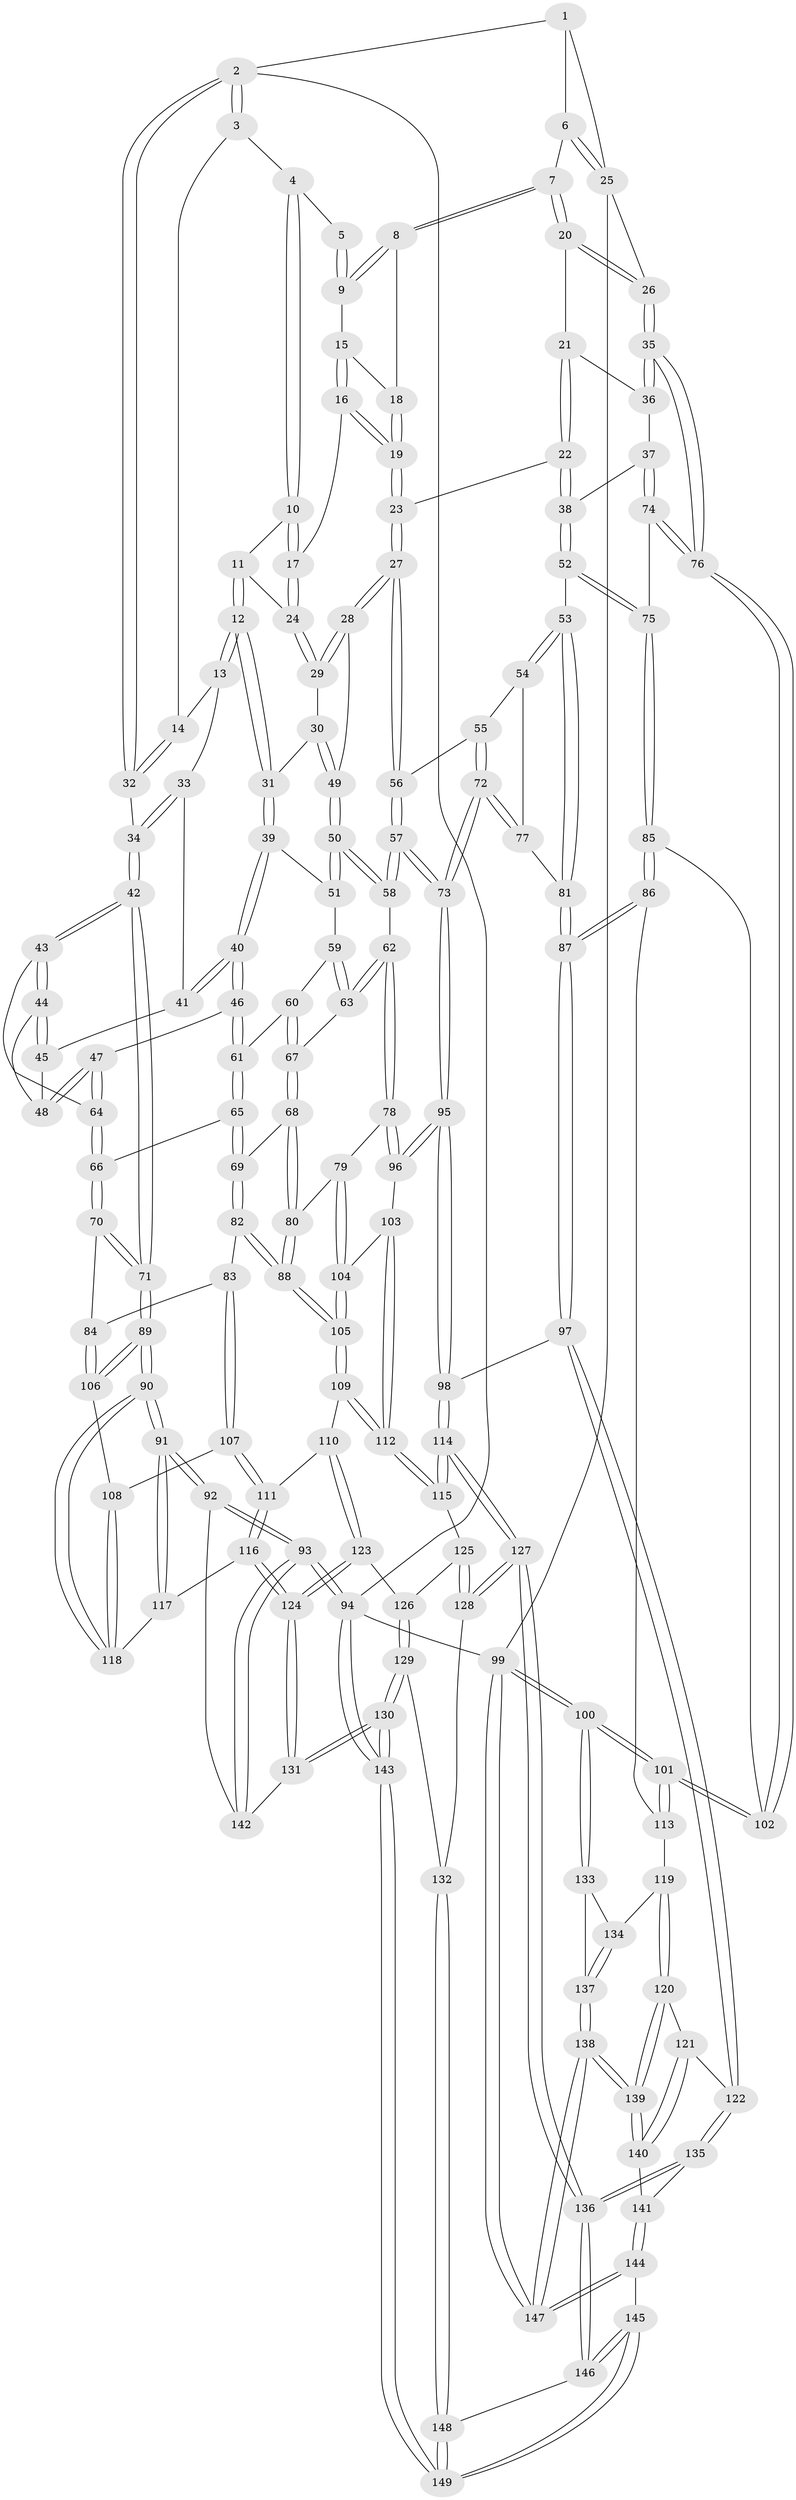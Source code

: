 // Generated by graph-tools (version 1.1) at 2025/11/02/27/25 16:11:51]
// undirected, 149 vertices, 369 edges
graph export_dot {
graph [start="1"]
  node [color=gray90,style=filled];
  1 [pos="+0.8482637166713803+0"];
  2 [pos="+0+0"];
  3 [pos="+0.2514967993951774+0"];
  4 [pos="+0.5495188549743967+0"];
  5 [pos="+0.5568106719076367+0"];
  6 [pos="+0.8353937751640739+0.10738970741635008"];
  7 [pos="+0.8288536863552005+0.12036061697082018"];
  8 [pos="+0.7408433342124845+0.10900741637718539"];
  9 [pos="+0.588756133070323+0"];
  10 [pos="+0.5139236334458503+0"];
  11 [pos="+0.4339773242635558+0.1283447893997058"];
  12 [pos="+0.33253607751510006+0.16037322290977887"];
  13 [pos="+0.26527998653862384+0.12552389343653564"];
  14 [pos="+0.262023331632566+0.1147338510986686"];
  15 [pos="+0.6202772521438182+0.10540725982278391"];
  16 [pos="+0.5677318460832782+0.17563997465571338"];
  17 [pos="+0.5602530843407887+0.1762377394149144"];
  18 [pos="+0.7130984738416343+0.11723582414628174"];
  19 [pos="+0.6409143941036529+0.2262656517712253"];
  20 [pos="+0.8310319155784094+0.1380607765107968"];
  21 [pos="+0.8266992903458226+0.16045661448400483"];
  22 [pos="+0.7522094699614409+0.26770750203349636"];
  23 [pos="+0.6796507358056023+0.2838501176457548"];
  24 [pos="+0.542800064551729+0.1820280097828429"];
  25 [pos="+1+0.031189814739258484"];
  26 [pos="+1+0.30550419304099563"];
  27 [pos="+0.6265009515691082+0.3719101221577136"];
  28 [pos="+0.5145263969986175+0.3282668970245421"];
  29 [pos="+0.5376689654887121+0.19488502774042957"];
  30 [pos="+0.39959419055743867+0.2706918506632118"];
  31 [pos="+0.367218699856612+0.2542849927761874"];
  32 [pos="+0+0.00230583897091192"];
  33 [pos="+0.22079577862462055+0.17400805892875296"];
  34 [pos="+0+0.0933423595084739"];
  35 [pos="+1+0.30874292791371"];
  36 [pos="+0.8667279912627709+0.2202280211279953"];
  37 [pos="+0.9457761108200119+0.3778760994502353"];
  38 [pos="+0.812315825555542+0.34800723230806674"];
  39 [pos="+0.31624234406879315+0.35099226147690615"];
  40 [pos="+0.2616391690917408+0.36214244778406146"];
  41 [pos="+0.21338928263194631+0.1868964574235801"];
  42 [pos="+0+0.32243722768676597"];
  43 [pos="+0+0.3146446034570187"];
  44 [pos="+0.02227034169876203+0.30470475253933144"];
  45 [pos="+0.15070767776305413+0.24754953375927624"];
  46 [pos="+0.2390260100244475+0.3789608124387707"];
  47 [pos="+0.22414499371662455+0.3765601231913336"];
  48 [pos="+0.202756071642394+0.3484806927427955"];
  49 [pos="+0.48073634446157637+0.3372074760823246"];
  50 [pos="+0.44220134152666113+0.40937641665103686"];
  51 [pos="+0.33719171548984617+0.3753419093343508"];
  52 [pos="+0.7373068497887777+0.4530037414998626"];
  53 [pos="+0.6994507341872491+0.43907838729192533"];
  54 [pos="+0.6709652694026762+0.42335016539662573"];
  55 [pos="+0.629181976512451+0.3832298489509585"];
  56 [pos="+0.6290952370166222+0.383088138567146"];
  57 [pos="+0.4706371792768691+0.4966237692491024"];
  58 [pos="+0.44734280679455674+0.4740229870199904"];
  59 [pos="+0.33587044157214535+0.40581790307236687"];
  60 [pos="+0.2953776470597344+0.45163565762605085"];
  61 [pos="+0.2444084553477021+0.41898001074433444"];
  62 [pos="+0.3762398201688178+0.48936775224407125"];
  63 [pos="+0.35304893908579427+0.47458214497446805"];
  64 [pos="+0.14908005847826458+0.4018948657307456"];
  65 [pos="+0.2236468953280232+0.48363927633222775"];
  66 [pos="+0.14556360888385764+0.47979013491068206"];
  67 [pos="+0.30930718503865245+0.4733406400123685"];
  68 [pos="+0.2764441505665839+0.5105639165573603"];
  69 [pos="+0.23387044217112454+0.5009405404010273"];
  70 [pos="+0.08147053733881916+0.5412681874958507"];
  71 [pos="+0+0.3769713483175729"];
  72 [pos="+0.5592993473840447+0.5619319718642416"];
  73 [pos="+0.5232721390038271+0.6197543661654731"];
  74 [pos="+0.9917431021195018+0.40708686726242393"];
  75 [pos="+0.795546634279694+0.5290421462276327"];
  76 [pos="+1+0.4204822668636569"];
  77 [pos="+0.6414346415488128+0.4968073949547429"];
  78 [pos="+0.3421514690714209+0.5503065788465202"];
  79 [pos="+0.31449655277647137+0.56434936431325"];
  80 [pos="+0.3136675072995038+0.5643737504244393"];
  81 [pos="+0.658990758847383+0.5565636127915363"];
  82 [pos="+0.19235791361927743+0.6183803382188073"];
  83 [pos="+0.14130688331120903+0.6159895583538442"];
  84 [pos="+0.10690721487645198+0.5885353585310932"];
  85 [pos="+0.7803151501741293+0.6282551152116265"];
  86 [pos="+0.7764544247339004+0.6387440842149961"];
  87 [pos="+0.6560481996524695+0.6689554484739362"];
  88 [pos="+0.22892105534034107+0.6362184716988623"];
  89 [pos="+0+0.7280707652845907"];
  90 [pos="+0+0.7543291565772169"];
  91 [pos="+0+0.7683251831017792"];
  92 [pos="+0+0.866360814498594"];
  93 [pos="+0+1"];
  94 [pos="+0+1"];
  95 [pos="+0.5264184883466904+0.6486476562716261"];
  96 [pos="+0.5026117835844625+0.6481416998647875"];
  97 [pos="+0.5964466781061021+0.6948783109097126"];
  98 [pos="+0.5535630356397455+0.6789084110562104"];
  99 [pos="+1+1"];
  100 [pos="+1+0.8057655896998546"];
  101 [pos="+1+0.716695629747662"];
  102 [pos="+1+0.501782823442824"];
  103 [pos="+0.44664624137101167+0.6576716805631819"];
  104 [pos="+0.35588222712558953+0.6312954895060845"];
  105 [pos="+0.2579435323226363+0.6819890220274012"];
  106 [pos="+0+0.7078874819760413"];
  107 [pos="+0.11128962584421996+0.7215774508601515"];
  108 [pos="+0.0661623797691604+0.7434028211732445"];
  109 [pos="+0.2747863492771572+0.7396585671042083"];
  110 [pos="+0.17114707637666376+0.7661614253953605"];
  111 [pos="+0.1519786035684079+0.7574048223026739"];
  112 [pos="+0.285648869017204+0.7503152153129622"];
  113 [pos="+0.8329646464217556+0.6945771485250335"];
  114 [pos="+0.4430372116853434+0.8060737961254922"];
  115 [pos="+0.2897487871385701+0.7619024730128048"];
  116 [pos="+0.0797797702577181+0.855727405434893"];
  117 [pos="+0.07077756147522295+0.8442319659701948"];
  118 [pos="+0.06709797465203379+0.7974018496141864"];
  119 [pos="+0.8301264504594936+0.7902290027051168"];
  120 [pos="+0.7954549826734707+0.8222575639866256"];
  121 [pos="+0.6589484525541278+0.7881483414722998"];
  122 [pos="+0.6085736624041157+0.7377272484059163"];
  123 [pos="+0.16711555509269968+0.8244192735803597"];
  124 [pos="+0.08633982175026644+0.8686729656202838"];
  125 [pos="+0.2888306149447438+0.7691505508353883"];
  126 [pos="+0.1884344778228638+0.8387326480610223"];
  127 [pos="+0.4262489971428091+0.9229922856129592"];
  128 [pos="+0.29418144956517817+0.8824236062058526"];
  129 [pos="+0.219372774380258+0.9055044557875859"];
  130 [pos="+0.12378164823905481+0.9482405201784797"];
  131 [pos="+0.0870545569072333+0.882101347592341"];
  132 [pos="+0.2636358547152173+0.9067280204407713"];
  133 [pos="+0.932174138840871+0.8372118670468293"];
  134 [pos="+0.8540288385874941+0.8139697298307936"];
  135 [pos="+0.582395581394871+0.8730961451144362"];
  136 [pos="+0.44535474114792517+0.9551929399789519"];
  137 [pos="+0.8645060390845234+0.9347142864094331"];
  138 [pos="+0.8385993401117189+1"];
  139 [pos="+0.7548102213448086+0.9248859608068635"];
  140 [pos="+0.7252268756166242+0.9098513487631132"];
  141 [pos="+0.6247913146176178+0.9289292215248094"];
  142 [pos="+0.04894560202670844+0.8942973365918827"];
  143 [pos="+0.046811711597131905+1"];
  144 [pos="+0.567348459076239+1"];
  145 [pos="+0.47114798946521164+1"];
  146 [pos="+0.45936148295258067+1"];
  147 [pos="+0.9365419368209428+1"];
  148 [pos="+0.265305984956172+0.9252087741822941"];
  149 [pos="+0.2256047492044259+1"];
  1 -- 2;
  1 -- 6;
  1 -- 25;
  2 -- 3;
  2 -- 3;
  2 -- 32;
  2 -- 32;
  2 -- 94;
  3 -- 4;
  3 -- 14;
  4 -- 5;
  4 -- 10;
  4 -- 10;
  5 -- 9;
  5 -- 9;
  6 -- 7;
  6 -- 25;
  6 -- 25;
  7 -- 8;
  7 -- 8;
  7 -- 20;
  7 -- 20;
  8 -- 9;
  8 -- 9;
  8 -- 18;
  9 -- 15;
  10 -- 11;
  10 -- 17;
  10 -- 17;
  11 -- 12;
  11 -- 12;
  11 -- 24;
  12 -- 13;
  12 -- 13;
  12 -- 31;
  12 -- 31;
  13 -- 14;
  13 -- 33;
  14 -- 32;
  14 -- 32;
  15 -- 16;
  15 -- 16;
  15 -- 18;
  16 -- 17;
  16 -- 19;
  16 -- 19;
  17 -- 24;
  17 -- 24;
  18 -- 19;
  18 -- 19;
  19 -- 23;
  19 -- 23;
  20 -- 21;
  20 -- 26;
  20 -- 26;
  21 -- 22;
  21 -- 22;
  21 -- 36;
  22 -- 23;
  22 -- 38;
  22 -- 38;
  23 -- 27;
  23 -- 27;
  24 -- 29;
  24 -- 29;
  25 -- 26;
  25 -- 99;
  26 -- 35;
  26 -- 35;
  27 -- 28;
  27 -- 28;
  27 -- 56;
  27 -- 56;
  28 -- 29;
  28 -- 29;
  28 -- 49;
  29 -- 30;
  30 -- 31;
  30 -- 49;
  30 -- 49;
  31 -- 39;
  31 -- 39;
  32 -- 34;
  33 -- 34;
  33 -- 34;
  33 -- 41;
  34 -- 42;
  34 -- 42;
  35 -- 36;
  35 -- 36;
  35 -- 76;
  35 -- 76;
  36 -- 37;
  37 -- 38;
  37 -- 74;
  37 -- 74;
  38 -- 52;
  38 -- 52;
  39 -- 40;
  39 -- 40;
  39 -- 51;
  40 -- 41;
  40 -- 41;
  40 -- 46;
  40 -- 46;
  41 -- 45;
  42 -- 43;
  42 -- 43;
  42 -- 71;
  42 -- 71;
  43 -- 44;
  43 -- 44;
  43 -- 64;
  44 -- 45;
  44 -- 45;
  44 -- 48;
  45 -- 48;
  46 -- 47;
  46 -- 61;
  46 -- 61;
  47 -- 48;
  47 -- 48;
  47 -- 64;
  47 -- 64;
  49 -- 50;
  49 -- 50;
  50 -- 51;
  50 -- 51;
  50 -- 58;
  50 -- 58;
  51 -- 59;
  52 -- 53;
  52 -- 75;
  52 -- 75;
  53 -- 54;
  53 -- 54;
  53 -- 81;
  53 -- 81;
  54 -- 55;
  54 -- 77;
  55 -- 56;
  55 -- 72;
  55 -- 72;
  56 -- 57;
  56 -- 57;
  57 -- 58;
  57 -- 58;
  57 -- 73;
  57 -- 73;
  58 -- 62;
  59 -- 60;
  59 -- 63;
  59 -- 63;
  60 -- 61;
  60 -- 67;
  60 -- 67;
  61 -- 65;
  61 -- 65;
  62 -- 63;
  62 -- 63;
  62 -- 78;
  62 -- 78;
  63 -- 67;
  64 -- 66;
  64 -- 66;
  65 -- 66;
  65 -- 69;
  65 -- 69;
  66 -- 70;
  66 -- 70;
  67 -- 68;
  67 -- 68;
  68 -- 69;
  68 -- 80;
  68 -- 80;
  69 -- 82;
  69 -- 82;
  70 -- 71;
  70 -- 71;
  70 -- 84;
  71 -- 89;
  71 -- 89;
  72 -- 73;
  72 -- 73;
  72 -- 77;
  72 -- 77;
  73 -- 95;
  73 -- 95;
  74 -- 75;
  74 -- 76;
  74 -- 76;
  75 -- 85;
  75 -- 85;
  76 -- 102;
  76 -- 102;
  77 -- 81;
  78 -- 79;
  78 -- 96;
  78 -- 96;
  79 -- 80;
  79 -- 104;
  79 -- 104;
  80 -- 88;
  80 -- 88;
  81 -- 87;
  81 -- 87;
  82 -- 83;
  82 -- 88;
  82 -- 88;
  83 -- 84;
  83 -- 107;
  83 -- 107;
  84 -- 106;
  84 -- 106;
  85 -- 86;
  85 -- 86;
  85 -- 102;
  86 -- 87;
  86 -- 87;
  86 -- 113;
  87 -- 97;
  87 -- 97;
  88 -- 105;
  88 -- 105;
  89 -- 90;
  89 -- 90;
  89 -- 106;
  89 -- 106;
  90 -- 91;
  90 -- 91;
  90 -- 118;
  90 -- 118;
  91 -- 92;
  91 -- 92;
  91 -- 117;
  91 -- 117;
  92 -- 93;
  92 -- 93;
  92 -- 142;
  93 -- 94;
  93 -- 94;
  93 -- 142;
  93 -- 142;
  94 -- 143;
  94 -- 143;
  94 -- 99;
  95 -- 96;
  95 -- 96;
  95 -- 98;
  95 -- 98;
  96 -- 103;
  97 -- 98;
  97 -- 122;
  97 -- 122;
  98 -- 114;
  98 -- 114;
  99 -- 100;
  99 -- 100;
  99 -- 147;
  99 -- 147;
  100 -- 101;
  100 -- 101;
  100 -- 133;
  100 -- 133;
  101 -- 102;
  101 -- 102;
  101 -- 113;
  101 -- 113;
  103 -- 104;
  103 -- 112;
  103 -- 112;
  104 -- 105;
  104 -- 105;
  105 -- 109;
  105 -- 109;
  106 -- 108;
  107 -- 108;
  107 -- 111;
  107 -- 111;
  108 -- 118;
  108 -- 118;
  109 -- 110;
  109 -- 112;
  109 -- 112;
  110 -- 111;
  110 -- 123;
  110 -- 123;
  111 -- 116;
  111 -- 116;
  112 -- 115;
  112 -- 115;
  113 -- 119;
  114 -- 115;
  114 -- 115;
  114 -- 127;
  114 -- 127;
  115 -- 125;
  116 -- 117;
  116 -- 124;
  116 -- 124;
  117 -- 118;
  119 -- 120;
  119 -- 120;
  119 -- 134;
  120 -- 121;
  120 -- 139;
  120 -- 139;
  121 -- 122;
  121 -- 140;
  121 -- 140;
  122 -- 135;
  122 -- 135;
  123 -- 124;
  123 -- 124;
  123 -- 126;
  124 -- 131;
  124 -- 131;
  125 -- 126;
  125 -- 128;
  125 -- 128;
  126 -- 129;
  126 -- 129;
  127 -- 128;
  127 -- 128;
  127 -- 136;
  127 -- 136;
  128 -- 132;
  129 -- 130;
  129 -- 130;
  129 -- 132;
  130 -- 131;
  130 -- 131;
  130 -- 143;
  130 -- 143;
  131 -- 142;
  132 -- 148;
  132 -- 148;
  133 -- 134;
  133 -- 137;
  134 -- 137;
  134 -- 137;
  135 -- 136;
  135 -- 136;
  135 -- 141;
  136 -- 146;
  136 -- 146;
  137 -- 138;
  137 -- 138;
  138 -- 139;
  138 -- 139;
  138 -- 147;
  138 -- 147;
  139 -- 140;
  139 -- 140;
  140 -- 141;
  141 -- 144;
  141 -- 144;
  143 -- 149;
  143 -- 149;
  144 -- 145;
  144 -- 147;
  144 -- 147;
  145 -- 146;
  145 -- 146;
  145 -- 149;
  145 -- 149;
  146 -- 148;
  148 -- 149;
  148 -- 149;
}
